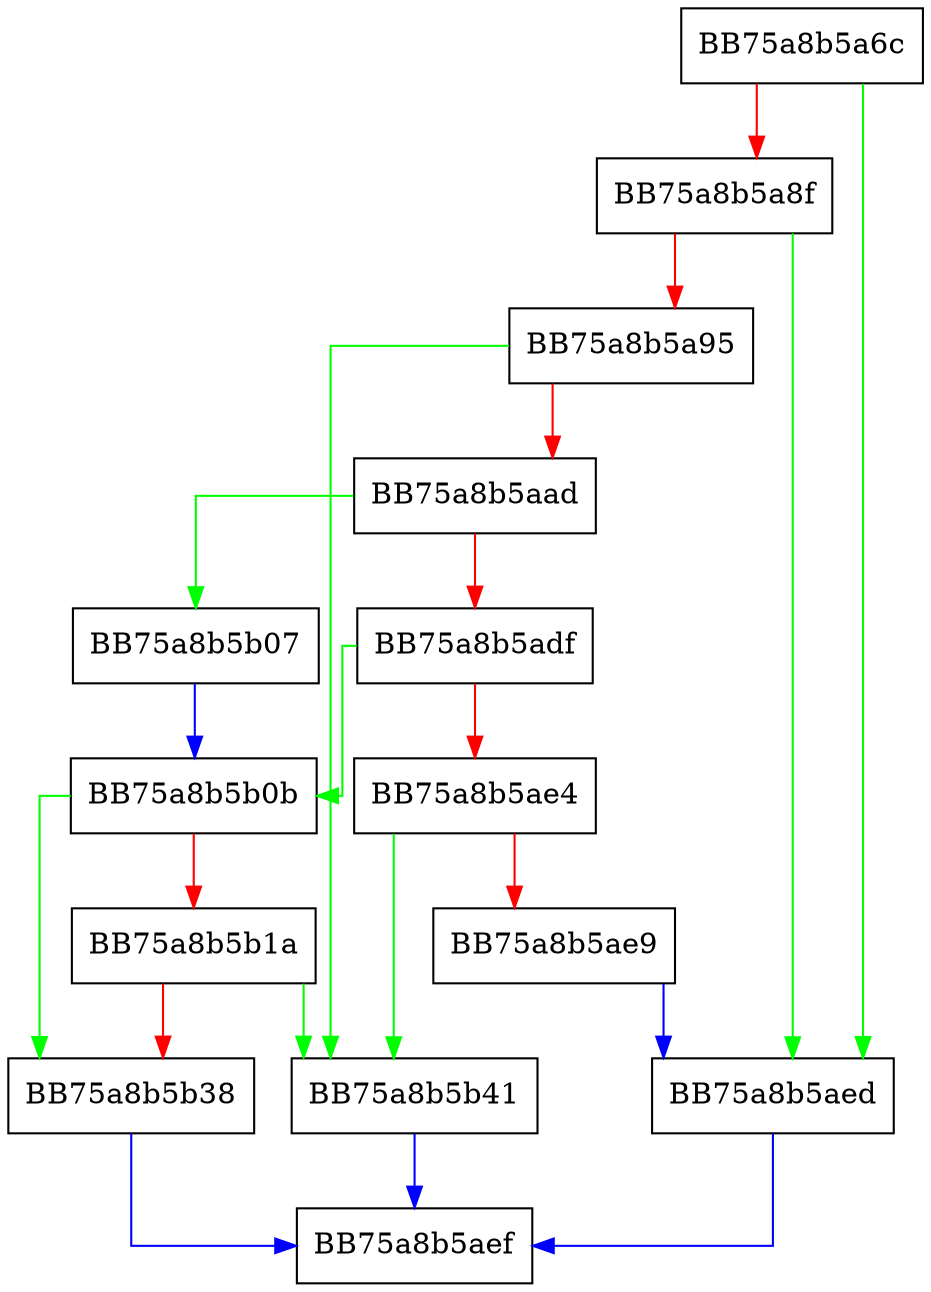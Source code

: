 digraph _Endwrite {
  node [shape="box"];
  graph [splines=ortho];
  BB75a8b5a6c -> BB75a8b5aed [color="green"];
  BB75a8b5a6c -> BB75a8b5a8f [color="red"];
  BB75a8b5a8f -> BB75a8b5aed [color="green"];
  BB75a8b5a8f -> BB75a8b5a95 [color="red"];
  BB75a8b5a95 -> BB75a8b5b41 [color="green"];
  BB75a8b5a95 -> BB75a8b5aad [color="red"];
  BB75a8b5aad -> BB75a8b5b07 [color="green"];
  BB75a8b5aad -> BB75a8b5adf [color="red"];
  BB75a8b5adf -> BB75a8b5b0b [color="green"];
  BB75a8b5adf -> BB75a8b5ae4 [color="red"];
  BB75a8b5ae4 -> BB75a8b5b41 [color="green"];
  BB75a8b5ae4 -> BB75a8b5ae9 [color="red"];
  BB75a8b5ae9 -> BB75a8b5aed [color="blue"];
  BB75a8b5aed -> BB75a8b5aef [color="blue"];
  BB75a8b5b07 -> BB75a8b5b0b [color="blue"];
  BB75a8b5b0b -> BB75a8b5b38 [color="green"];
  BB75a8b5b0b -> BB75a8b5b1a [color="red"];
  BB75a8b5b1a -> BB75a8b5b41 [color="green"];
  BB75a8b5b1a -> BB75a8b5b38 [color="red"];
  BB75a8b5b38 -> BB75a8b5aef [color="blue"];
  BB75a8b5b41 -> BB75a8b5aef [color="blue"];
}
